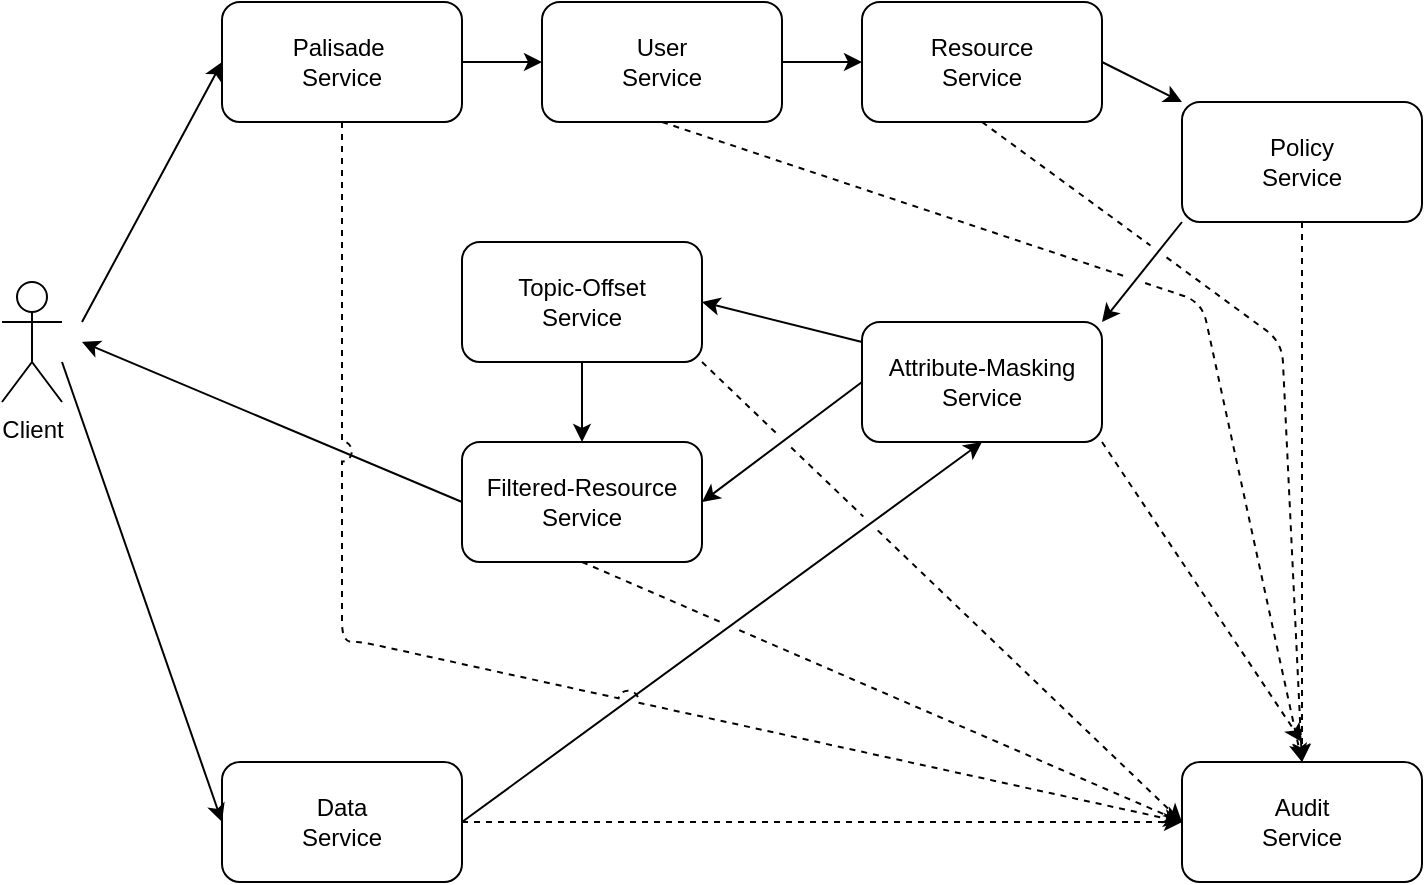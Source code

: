 <mxfile version="14.6.6" type="embed"><diagram id="K2DqNs0AzOiKwqhFZqn-" name="Page-1"><mxGraphModel dx="842" dy="530" grid="1" gridSize="10" guides="1" tooltips="1" connect="1" arrows="1" fold="1" page="1" pageScale="1" pageWidth="827" pageHeight="1169" math="0" shadow="0"><root><mxCell id="0"/><mxCell id="1" parent="0"/><mxCell id="4KjDwE-u5lRQgsTlzhHM-1" value="Client" style="shape=umlActor;verticalLabelPosition=bottom;verticalAlign=top;html=1;outlineConnect=0;" parent="1" vertex="1"><mxGeometry x="50" y="300" width="30" height="60" as="geometry"/></mxCell><mxCell id="4KjDwE-u5lRQgsTlzhHM-2" value="Palisade&amp;nbsp;&lt;br&gt;Service" style="rounded=1;whiteSpace=wrap;html=1;" parent="1" vertex="1"><mxGeometry x="160" y="160" width="120" height="60" as="geometry"/></mxCell><mxCell id="4KjDwE-u5lRQgsTlzhHM-3" value="User&lt;br&gt;Service" style="rounded=1;whiteSpace=wrap;html=1;" parent="1" vertex="1"><mxGeometry x="320" y="160" width="120" height="60" as="geometry"/></mxCell><mxCell id="4KjDwE-u5lRQgsTlzhHM-4" value="Resource&lt;br&gt;Service" style="rounded=1;whiteSpace=wrap;html=1;" parent="1" vertex="1"><mxGeometry x="480" y="160" width="120" height="60" as="geometry"/></mxCell><mxCell id="4KjDwE-u5lRQgsTlzhHM-5" value="Policy&lt;br&gt;Service" style="rounded=1;whiteSpace=wrap;html=1;" parent="1" vertex="1"><mxGeometry x="640" y="210" width="120" height="60" as="geometry"/></mxCell><mxCell id="4KjDwE-u5lRQgsTlzhHM-6" value="Attribute-Masking&lt;br&gt;Service" style="rounded=1;whiteSpace=wrap;html=1;" parent="1" vertex="1"><mxGeometry x="480" y="320" width="120" height="60" as="geometry"/></mxCell><mxCell id="4KjDwE-u5lRQgsTlzhHM-7" value="Filtered-Resource&lt;br&gt;Service" style="rounded=1;whiteSpace=wrap;html=1;" parent="1" vertex="1"><mxGeometry x="280" y="380" width="120" height="60" as="geometry"/></mxCell><mxCell id="4KjDwE-u5lRQgsTlzhHM-8" value="Topic-Offset&lt;br&gt;Service" style="rounded=1;whiteSpace=wrap;html=1;" parent="1" vertex="1"><mxGeometry x="280" y="280" width="120" height="60" as="geometry"/></mxCell><mxCell id="4KjDwE-u5lRQgsTlzhHM-9" value="" style="endArrow=classic;html=1;entryX=0;entryY=0.5;entryDx=0;entryDy=0;" parent="1" target="4KjDwE-u5lRQgsTlzhHM-2" edge="1"><mxGeometry width="50" height="50" relative="1" as="geometry"><mxPoint x="90" y="320" as="sourcePoint"/><mxPoint x="150" y="150" as="targetPoint"/></mxGeometry></mxCell><mxCell id="tTpZeJfRO08eOyEqsht3-3" value="Data&lt;br&gt;Service" style="rounded=1;whiteSpace=wrap;html=1;" parent="1" vertex="1"><mxGeometry x="160" y="540" width="120" height="60" as="geometry"/></mxCell><mxCell id="tTpZeJfRO08eOyEqsht3-9" value="" style="endArrow=classic;html=1;entryX=0;entryY=0.5;entryDx=0;entryDy=0;" parent="1" target="4KjDwE-u5lRQgsTlzhHM-3" edge="1"><mxGeometry width="50" height="50" relative="1" as="geometry"><mxPoint x="280" y="190" as="sourcePoint"/><mxPoint x="320" y="140" as="targetPoint"/></mxGeometry></mxCell><mxCell id="tTpZeJfRO08eOyEqsht3-11" value="" style="endArrow=classic;html=1;entryX=0;entryY=0.5;entryDx=0;entryDy=0;" parent="1" target="4KjDwE-u5lRQgsTlzhHM-4" edge="1"><mxGeometry width="50" height="50" relative="1" as="geometry"><mxPoint x="440" y="190" as="sourcePoint"/><mxPoint x="510" y="110" as="targetPoint"/></mxGeometry></mxCell><mxCell id="tTpZeJfRO08eOyEqsht3-12" value="" style="endArrow=classic;html=1;" parent="1" target="4KjDwE-u5lRQgsTlzhHM-5" edge="1"><mxGeometry width="50" height="50" relative="1" as="geometry"><mxPoint x="600" y="190" as="sourcePoint"/><mxPoint x="670" y="110" as="targetPoint"/></mxGeometry></mxCell><mxCell id="tTpZeJfRO08eOyEqsht3-13" value="" style="endArrow=classic;html=1;entryX=1;entryY=0;entryDx=0;entryDy=0;" parent="1" target="4KjDwE-u5lRQgsTlzhHM-6" edge="1"><mxGeometry width="50" height="50" relative="1" as="geometry"><mxPoint x="640" y="270" as="sourcePoint"/><mxPoint x="590" y="330" as="targetPoint"/></mxGeometry></mxCell><mxCell id="tTpZeJfRO08eOyEqsht3-14" value="" style="endArrow=classic;html=1;entryX=1;entryY=0.5;entryDx=0;entryDy=0;" parent="1" target="4KjDwE-u5lRQgsTlzhHM-8" edge="1"><mxGeometry width="50" height="50" relative="1" as="geometry"><mxPoint x="480" y="330" as="sourcePoint"/><mxPoint x="550" y="250" as="targetPoint"/></mxGeometry></mxCell><mxCell id="tTpZeJfRO08eOyEqsht3-20" value="" style="endArrow=classic;html=1;entryX=0;entryY=0.5;entryDx=0;entryDy=0;" parent="1" target="tTpZeJfRO08eOyEqsht3-3" edge="1"><mxGeometry width="50" height="50" relative="1" as="geometry"><mxPoint x="80" y="340" as="sourcePoint"/><mxPoint x="180" y="420" as="targetPoint"/></mxGeometry></mxCell><mxCell id="tTpZeJfRO08eOyEqsht3-22" value="Audit&lt;br&gt;Service" style="rounded=1;whiteSpace=wrap;html=1;" parent="1" vertex="1"><mxGeometry x="640" y="540" width="120" height="60" as="geometry"/></mxCell><mxCell id="2" value="" style="endArrow=classic;html=1;entryX=1;entryY=0.5;entryDx=0;entryDy=0;exitX=0;exitY=0.5;exitDx=0;exitDy=0;" edge="1" parent="1" source="4KjDwE-u5lRQgsTlzhHM-6" target="4KjDwE-u5lRQgsTlzhHM-7"><mxGeometry width="50" height="50" relative="1" as="geometry"><mxPoint x="480" y="340" as="sourcePoint"/><mxPoint x="400" y="320" as="targetPoint"/></mxGeometry></mxCell><mxCell id="3" value="" style="endArrow=classic;html=1;entryX=0.5;entryY=0;entryDx=0;entryDy=0;" edge="1" parent="1" target="4KjDwE-u5lRQgsTlzhHM-7"><mxGeometry width="50" height="50" relative="1" as="geometry"><mxPoint x="340" y="340" as="sourcePoint"/><mxPoint x="260" y="320" as="targetPoint"/></mxGeometry></mxCell><mxCell id="4" value="" style="endArrow=classic;html=1;entryX=0.5;entryY=1;entryDx=0;entryDy=0;exitX=1;exitY=0.5;exitDx=0;exitDy=0;" edge="1" parent="1" source="tTpZeJfRO08eOyEqsht3-3" target="4KjDwE-u5lRQgsTlzhHM-6"><mxGeometry width="50" height="50" relative="1" as="geometry"><mxPoint x="280" y="510" as="sourcePoint"/><mxPoint x="200" y="490" as="targetPoint"/></mxGeometry></mxCell><mxCell id="5" value="" style="endArrow=classic;html=1;exitX=0;exitY=0.5;exitDx=0;exitDy=0;" edge="1" parent="1" source="4KjDwE-u5lRQgsTlzhHM-7"><mxGeometry width="50" height="50" relative="1" as="geometry"><mxPoint x="200" y="400" as="sourcePoint"/><mxPoint x="90" y="330" as="targetPoint"/></mxGeometry></mxCell><mxCell id="8" value="" style="endArrow=classic;html=1;exitX=0.5;exitY=1;exitDx=0;exitDy=0;jumpStyle=arc;entryX=0;entryY=0.5;entryDx=0;entryDy=0;jumpSize=10;dashed=1;" edge="1" parent="1" source="4KjDwE-u5lRQgsTlzhHM-2" target="tTpZeJfRO08eOyEqsht3-22"><mxGeometry width="50" height="50" relative="1" as="geometry"><mxPoint x="220" y="260" as="sourcePoint"/><mxPoint x="650" y="540" as="targetPoint"/><Array as="points"><mxPoint x="220" y="480"/><mxPoint x="230" y="480"/></Array></mxGeometry></mxCell><mxCell id="12" value="" style="endArrow=classic;html=1;exitX=1;exitY=0.5;exitDx=0;exitDy=0;dashed=1;" edge="1" parent="1" source="tTpZeJfRO08eOyEqsht3-3"><mxGeometry width="50" height="50" relative="1" as="geometry"><mxPoint x="380" y="600" as="sourcePoint"/><mxPoint x="640" y="570" as="targetPoint"/></mxGeometry></mxCell><mxCell id="13" value="" style="endArrow=classic;html=1;entryX=0.5;entryY=0;entryDx=0;entryDy=0;dashed=1;jumpStyle=gap;jumpSize=10;" edge="1" parent="1" target="tTpZeJfRO08eOyEqsht3-22"><mxGeometry width="50" height="50" relative="1" as="geometry"><mxPoint x="380" y="220" as="sourcePoint"/><mxPoint x="300" y="200" as="targetPoint"/><Array as="points"><mxPoint x="650" y="310"/></Array></mxGeometry></mxCell><mxCell id="14" value="" style="endArrow=classic;html=1;dashed=1;jumpStyle=gap;jumpSize=10;" edge="1" parent="1"><mxGeometry width="50" height="50" relative="1" as="geometry"><mxPoint x="540" y="220" as="sourcePoint"/><mxPoint x="700" y="540" as="targetPoint"/><Array as="points"><mxPoint x="690" y="330"/></Array></mxGeometry></mxCell><mxCell id="15" value="" style="endArrow=classic;html=1;exitX=0.5;exitY=1;exitDx=0;exitDy=0;dashed=1;" edge="1" parent="1" source="4KjDwE-u5lRQgsTlzhHM-5"><mxGeometry width="50" height="50" relative="1" as="geometry"><mxPoint x="610" y="460" as="sourcePoint"/><mxPoint x="700" y="540" as="targetPoint"/></mxGeometry></mxCell><mxCell id="16" value="" style="endArrow=classic;html=1;exitX=1;exitY=1;exitDx=0;exitDy=0;dashed=1;" edge="1" parent="1" source="4KjDwE-u5lRQgsTlzhHM-6"><mxGeometry width="50" height="50" relative="1" as="geometry"><mxPoint x="670" y="510" as="sourcePoint"/><mxPoint x="700" y="530" as="targetPoint"/></mxGeometry></mxCell><mxCell id="17" value="" style="endArrow=classic;html=1;dashed=1;jumpStyle=gap;jumpSize=10;" edge="1" parent="1"><mxGeometry width="50" height="50" relative="1" as="geometry"><mxPoint x="400" y="340" as="sourcePoint"/><mxPoint x="640" y="570" as="targetPoint"/></mxGeometry></mxCell><mxCell id="18" value="" style="endArrow=classic;html=1;exitX=0.5;exitY=1;exitDx=0;exitDy=0;dashed=1;jumpStyle=gap;jumpSize=10;" edge="1" parent="1" source="4KjDwE-u5lRQgsTlzhHM-7"><mxGeometry width="50" height="50" relative="1" as="geometry"><mxPoint x="520" y="490" as="sourcePoint"/><mxPoint x="640" y="570" as="targetPoint"/></mxGeometry></mxCell></root></mxGraphModel></diagram></mxfile>